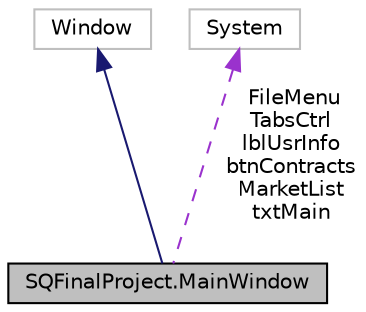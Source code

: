 digraph "SQFinalProject.MainWindow"
{
 // LATEX_PDF_SIZE
  edge [fontname="Helvetica",fontsize="10",labelfontname="Helvetica",labelfontsize="10"];
  node [fontname="Helvetica",fontsize="10",shape=record];
  Node1 [label="SQFinalProject.MainWindow",height=0.2,width=0.4,color="black", fillcolor="grey75", style="filled", fontcolor="black",tooltip="MainWindow"];
  Node2 -> Node1 [dir="back",color="midnightblue",fontsize="10",style="solid"];
  Node2 [label="Window",height=0.2,width=0.4,color="grey75", fillcolor="white", style="filled",tooltip=" "];
  Node3 -> Node1 [dir="back",color="darkorchid3",fontsize="10",style="dashed",label=" FileMenu\nTabsCtrl\nlblUsrInfo\nbtnContracts\nMarketList\ntxtMain" ];
  Node3 [label="System",height=0.2,width=0.4,color="grey75", fillcolor="white", style="filled",tooltip=" "];
}
